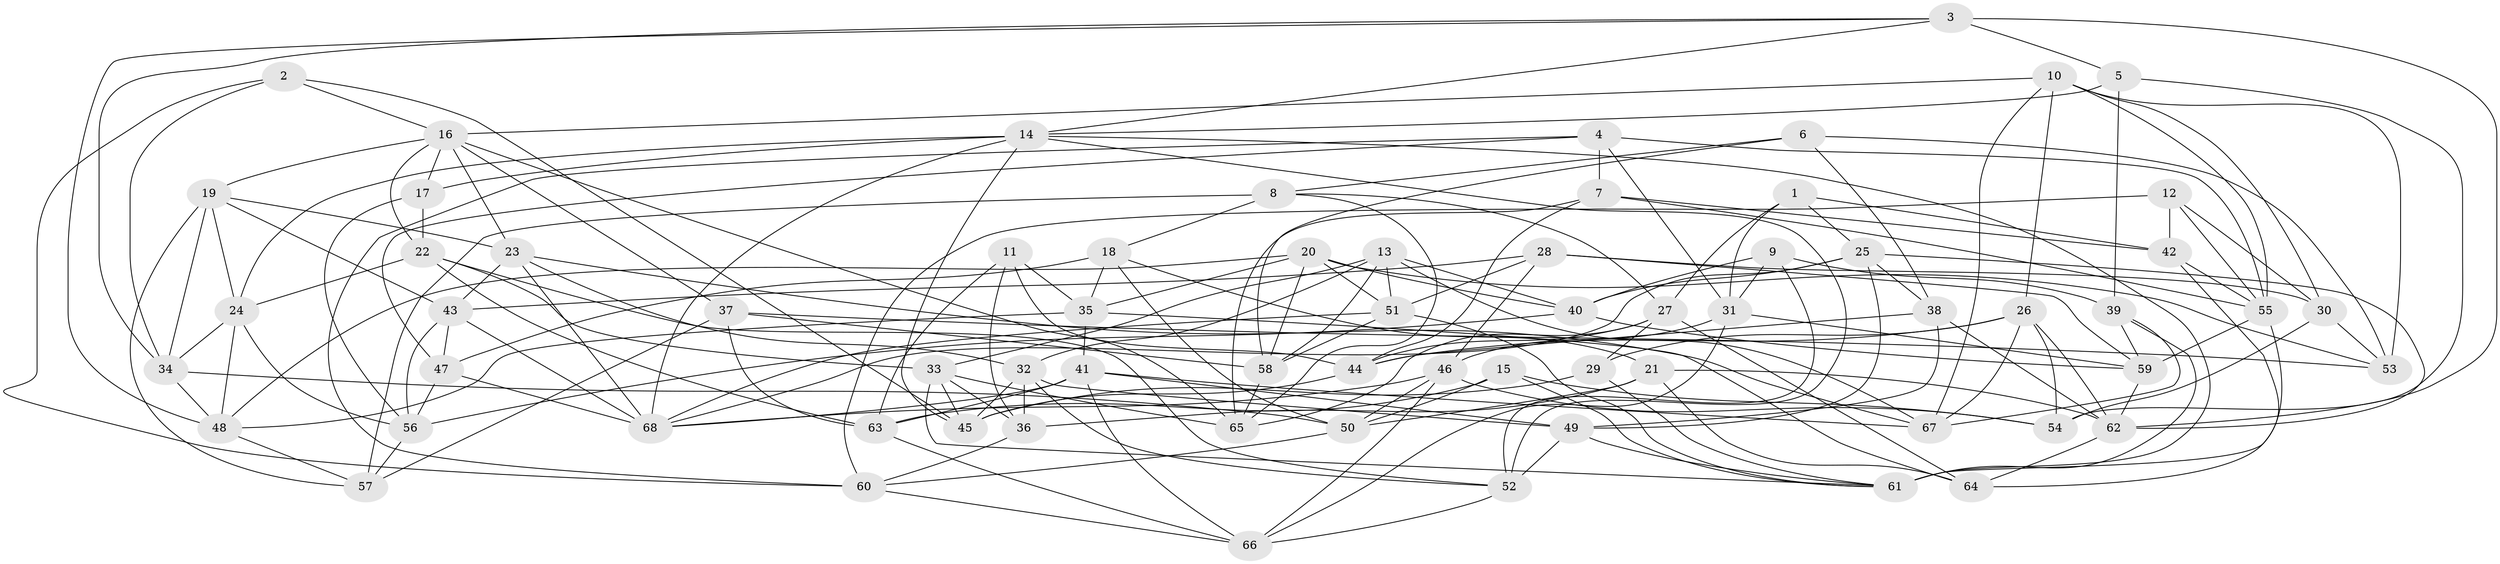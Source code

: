 // original degree distribution, {4: 1.0}
// Generated by graph-tools (version 1.1) at 2025/03/03/09/25 03:03:04]
// undirected, 68 vertices, 190 edges
graph export_dot {
graph [start="1"]
  node [color=gray90,style=filled];
  1;
  2;
  3;
  4;
  5;
  6;
  7;
  8;
  9;
  10;
  11;
  12;
  13;
  14;
  15;
  16;
  17;
  18;
  19;
  20;
  21;
  22;
  23;
  24;
  25;
  26;
  27;
  28;
  29;
  30;
  31;
  32;
  33;
  34;
  35;
  36;
  37;
  38;
  39;
  40;
  41;
  42;
  43;
  44;
  45;
  46;
  47;
  48;
  49;
  50;
  51;
  52;
  53;
  54;
  55;
  56;
  57;
  58;
  59;
  60;
  61;
  62;
  63;
  64;
  65;
  66;
  67;
  68;
  1 -- 25 [weight=1.0];
  1 -- 27 [weight=1.0];
  1 -- 31 [weight=1.0];
  1 -- 42 [weight=1.0];
  2 -- 16 [weight=1.0];
  2 -- 34 [weight=1.0];
  2 -- 45 [weight=1.0];
  2 -- 60 [weight=1.0];
  3 -- 5 [weight=2.0];
  3 -- 14 [weight=1.0];
  3 -- 34 [weight=1.0];
  3 -- 48 [weight=1.0];
  3 -- 62 [weight=1.0];
  4 -- 7 [weight=2.0];
  4 -- 31 [weight=1.0];
  4 -- 47 [weight=1.0];
  4 -- 55 [weight=1.0];
  4 -- 60 [weight=1.0];
  5 -- 14 [weight=1.0];
  5 -- 39 [weight=1.0];
  5 -- 54 [weight=2.0];
  6 -- 8 [weight=1.0];
  6 -- 38 [weight=1.0];
  6 -- 53 [weight=1.0];
  6 -- 58 [weight=1.0];
  7 -- 42 [weight=1.0];
  7 -- 44 [weight=1.0];
  7 -- 55 [weight=1.0];
  7 -- 65 [weight=1.0];
  8 -- 18 [weight=1.0];
  8 -- 27 [weight=1.0];
  8 -- 57 [weight=2.0];
  8 -- 65 [weight=1.0];
  9 -- 31 [weight=1.0];
  9 -- 39 [weight=1.0];
  9 -- 40 [weight=1.0];
  9 -- 52 [weight=1.0];
  10 -- 16 [weight=1.0];
  10 -- 26 [weight=1.0];
  10 -- 30 [weight=1.0];
  10 -- 53 [weight=1.0];
  10 -- 55 [weight=1.0];
  10 -- 67 [weight=1.0];
  11 -- 35 [weight=1.0];
  11 -- 36 [weight=1.0];
  11 -- 44 [weight=1.0];
  11 -- 63 [weight=1.0];
  12 -- 30 [weight=1.0];
  12 -- 42 [weight=1.0];
  12 -- 55 [weight=1.0];
  12 -- 60 [weight=1.0];
  13 -- 32 [weight=1.0];
  13 -- 33 [weight=1.0];
  13 -- 40 [weight=1.0];
  13 -- 51 [weight=1.0];
  13 -- 58 [weight=1.0];
  13 -- 67 [weight=1.0];
  14 -- 17 [weight=1.0];
  14 -- 24 [weight=1.0];
  14 -- 45 [weight=1.0];
  14 -- 52 [weight=1.0];
  14 -- 61 [weight=1.0];
  14 -- 68 [weight=1.0];
  15 -- 50 [weight=1.0];
  15 -- 54 [weight=1.0];
  15 -- 61 [weight=1.0];
  15 -- 63 [weight=1.0];
  16 -- 17 [weight=1.0];
  16 -- 19 [weight=1.0];
  16 -- 22 [weight=1.0];
  16 -- 23 [weight=1.0];
  16 -- 37 [weight=1.0];
  16 -- 65 [weight=1.0];
  17 -- 22 [weight=1.0];
  17 -- 56 [weight=1.0];
  18 -- 21 [weight=1.0];
  18 -- 35 [weight=1.0];
  18 -- 47 [weight=2.0];
  18 -- 50 [weight=1.0];
  19 -- 23 [weight=1.0];
  19 -- 24 [weight=1.0];
  19 -- 34 [weight=1.0];
  19 -- 43 [weight=1.0];
  19 -- 57 [weight=1.0];
  20 -- 35 [weight=1.0];
  20 -- 40 [weight=1.0];
  20 -- 48 [weight=1.0];
  20 -- 51 [weight=1.0];
  20 -- 53 [weight=1.0];
  20 -- 58 [weight=1.0];
  21 -- 36 [weight=2.0];
  21 -- 50 [weight=1.0];
  21 -- 62 [weight=1.0];
  21 -- 64 [weight=1.0];
  22 -- 24 [weight=1.0];
  22 -- 33 [weight=1.0];
  22 -- 52 [weight=1.0];
  22 -- 63 [weight=1.0];
  23 -- 32 [weight=1.0];
  23 -- 43 [weight=1.0];
  23 -- 67 [weight=1.0];
  23 -- 68 [weight=1.0];
  24 -- 34 [weight=1.0];
  24 -- 48 [weight=1.0];
  24 -- 56 [weight=1.0];
  25 -- 38 [weight=1.0];
  25 -- 40 [weight=1.0];
  25 -- 49 [weight=1.0];
  25 -- 62 [weight=1.0];
  25 -- 68 [weight=1.0];
  26 -- 29 [weight=1.0];
  26 -- 44 [weight=1.0];
  26 -- 54 [weight=1.0];
  26 -- 62 [weight=1.0];
  26 -- 67 [weight=1.0];
  27 -- 29 [weight=1.0];
  27 -- 44 [weight=1.0];
  27 -- 64 [weight=1.0];
  27 -- 65 [weight=1.0];
  28 -- 30 [weight=2.0];
  28 -- 43 [weight=1.0];
  28 -- 46 [weight=1.0];
  28 -- 51 [weight=1.0];
  28 -- 59 [weight=1.0];
  29 -- 45 [weight=1.0];
  29 -- 61 [weight=1.0];
  30 -- 53 [weight=1.0];
  30 -- 54 [weight=1.0];
  31 -- 46 [weight=1.0];
  31 -- 59 [weight=1.0];
  31 -- 66 [weight=1.0];
  32 -- 36 [weight=1.0];
  32 -- 45 [weight=1.0];
  32 -- 49 [weight=1.0];
  32 -- 52 [weight=1.0];
  33 -- 36 [weight=1.0];
  33 -- 45 [weight=1.0];
  33 -- 61 [weight=1.0];
  33 -- 65 [weight=1.0];
  34 -- 48 [weight=1.0];
  34 -- 50 [weight=1.0];
  35 -- 41 [weight=1.0];
  35 -- 48 [weight=1.0];
  35 -- 64 [weight=1.0];
  36 -- 60 [weight=1.0];
  37 -- 53 [weight=2.0];
  37 -- 57 [weight=1.0];
  37 -- 58 [weight=1.0];
  37 -- 63 [weight=1.0];
  38 -- 44 [weight=1.0];
  38 -- 49 [weight=1.0];
  38 -- 62 [weight=2.0];
  39 -- 59 [weight=1.0];
  39 -- 61 [weight=2.0];
  39 -- 67 [weight=1.0];
  40 -- 56 [weight=1.0];
  40 -- 59 [weight=1.0];
  41 -- 49 [weight=1.0];
  41 -- 63 [weight=1.0];
  41 -- 66 [weight=1.0];
  41 -- 67 [weight=1.0];
  41 -- 68 [weight=1.0];
  42 -- 55 [weight=1.0];
  42 -- 64 [weight=2.0];
  43 -- 47 [weight=1.0];
  43 -- 56 [weight=1.0];
  43 -- 68 [weight=1.0];
  44 -- 45 [weight=1.0];
  46 -- 50 [weight=1.0];
  46 -- 54 [weight=1.0];
  46 -- 66 [weight=1.0];
  46 -- 68 [weight=1.0];
  47 -- 56 [weight=1.0];
  47 -- 68 [weight=1.0];
  48 -- 57 [weight=1.0];
  49 -- 52 [weight=1.0];
  49 -- 61 [weight=1.0];
  50 -- 60 [weight=1.0];
  51 -- 58 [weight=1.0];
  51 -- 61 [weight=1.0];
  51 -- 68 [weight=1.0];
  52 -- 66 [weight=1.0];
  55 -- 59 [weight=1.0];
  55 -- 61 [weight=2.0];
  56 -- 57 [weight=1.0];
  58 -- 65 [weight=1.0];
  59 -- 62 [weight=1.0];
  60 -- 66 [weight=1.0];
  62 -- 64 [weight=1.0];
  63 -- 66 [weight=1.0];
}
